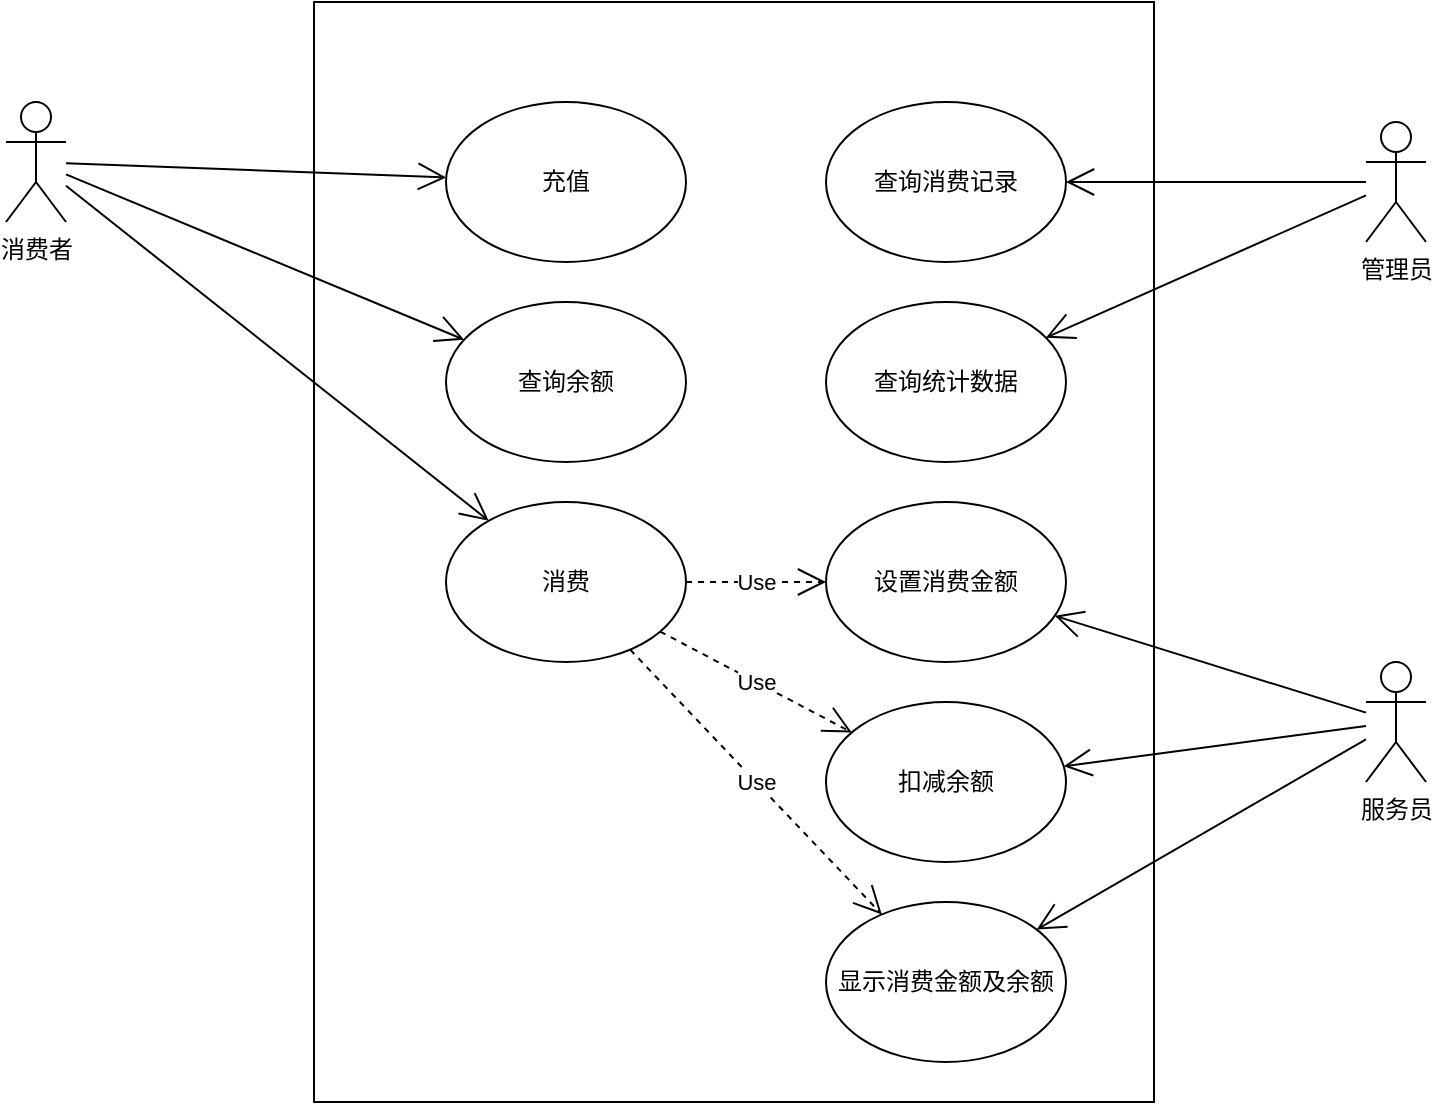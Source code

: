 <mxfile version="13.0.3" type="device" pages="5"><diagram id="7J3JP7XVekyJm9aYF1EM" name="用例图"><mxGraphModel dx="1264" dy="592" grid="1" gridSize="10" guides="1" tooltips="1" connect="1" arrows="1" fold="1" page="1" pageScale="1" pageWidth="827" pageHeight="1169" math="0" shadow="0"><root><mxCell id="0"/><mxCell id="1" parent="0"/><mxCell id="Y0a88D-OPeLoj0MrrAub-2" value="" style="rounded=0;whiteSpace=wrap;html=1;" parent="1" vertex="1"><mxGeometry x="204" y="60" width="420" height="550" as="geometry"/></mxCell><mxCell id="Y0a88D-OPeLoj0MrrAub-3" value="消费者" style="shape=umlActor;verticalLabelPosition=bottom;labelBackgroundColor=#ffffff;verticalAlign=top;html=1;outlineConnect=0;" parent="1" vertex="1"><mxGeometry x="50" y="110" width="30" height="60" as="geometry"/></mxCell><mxCell id="Y0a88D-OPeLoj0MrrAub-4" value="充值" style="ellipse;whiteSpace=wrap;html=1;" parent="1" vertex="1"><mxGeometry x="270" y="110" width="120" height="80" as="geometry"/></mxCell><mxCell id="Y0a88D-OPeLoj0MrrAub-5" value="查询余额" style="ellipse;whiteSpace=wrap;html=1;" parent="1" vertex="1"><mxGeometry x="270" y="210" width="120" height="80" as="geometry"/></mxCell><mxCell id="Y0a88D-OPeLoj0MrrAub-6" value="消费" style="ellipse;whiteSpace=wrap;html=1;" parent="1" vertex="1"><mxGeometry x="270" y="310" width="120" height="80" as="geometry"/></mxCell><mxCell id="Y0a88D-OPeLoj0MrrAub-7" value="管理员" style="shape=umlActor;verticalLabelPosition=bottom;labelBackgroundColor=#ffffff;verticalAlign=top;html=1;outlineConnect=0;" parent="1" vertex="1"><mxGeometry x="730" y="120" width="30" height="60" as="geometry"/></mxCell><mxCell id="Y0a88D-OPeLoj0MrrAub-8" value="服务员" style="shape=umlActor;verticalLabelPosition=bottom;labelBackgroundColor=#ffffff;verticalAlign=top;html=1;outlineConnect=0;" parent="1" vertex="1"><mxGeometry x="730" y="390" width="30" height="60" as="geometry"/></mxCell><mxCell id="Y0a88D-OPeLoj0MrrAub-9" value="设置消费金额" style="ellipse;whiteSpace=wrap;html=1;" parent="1" vertex="1"><mxGeometry x="460" y="310" width="120" height="80" as="geometry"/></mxCell><mxCell id="Y0a88D-OPeLoj0MrrAub-10" value="查询消费记录" style="ellipse;whiteSpace=wrap;html=1;" parent="1" vertex="1"><mxGeometry x="460" y="110" width="120" height="80" as="geometry"/></mxCell><mxCell id="Y0a88D-OPeLoj0MrrAub-11" value="扣减余额" style="ellipse;whiteSpace=wrap;html=1;" parent="1" vertex="1"><mxGeometry x="460" y="410" width="120" height="80" as="geometry"/></mxCell><mxCell id="Y0a88D-OPeLoj0MrrAub-15" value="查询统计数据" style="ellipse;whiteSpace=wrap;html=1;" parent="1" vertex="1"><mxGeometry x="460" y="210" width="120" height="80" as="geometry"/></mxCell><mxCell id="Y0a88D-OPeLoj0MrrAub-20" value="显示消费金额及余额" style="ellipse;whiteSpace=wrap;html=1;" parent="1" vertex="1"><mxGeometry x="460" y="510" width="120" height="80" as="geometry"/></mxCell><mxCell id="ydCKHZjatRXWQMJtc3aT-1" value="Use" style="endArrow=open;endSize=12;dashed=1;html=1;" parent="1" source="Y0a88D-OPeLoj0MrrAub-6" target="Y0a88D-OPeLoj0MrrAub-9" edge="1"><mxGeometry width="160" relative="1" as="geometry"><mxPoint x="30" y="550" as="sourcePoint"/><mxPoint x="190" y="550" as="targetPoint"/></mxGeometry></mxCell><mxCell id="ydCKHZjatRXWQMJtc3aT-3" value="Use" style="endArrow=open;endSize=12;dashed=1;html=1;" parent="1" source="Y0a88D-OPeLoj0MrrAub-6" target="Y0a88D-OPeLoj0MrrAub-11" edge="1"><mxGeometry width="160" relative="1" as="geometry"><mxPoint x="400" y="360" as="sourcePoint"/><mxPoint x="470" y="360" as="targetPoint"/></mxGeometry></mxCell><mxCell id="ydCKHZjatRXWQMJtc3aT-4" value="" style="endArrow=open;endFill=1;endSize=12;html=1;" parent="1" source="Y0a88D-OPeLoj0MrrAub-3" target="Y0a88D-OPeLoj0MrrAub-4" edge="1"><mxGeometry width="160" relative="1" as="geometry"><mxPoint x="100" y="149.5" as="sourcePoint"/><mxPoint x="260" y="149.5" as="targetPoint"/></mxGeometry></mxCell><mxCell id="ydCKHZjatRXWQMJtc3aT-8" value="Use" style="endArrow=open;endSize=12;dashed=1;html=1;" parent="1" source="Y0a88D-OPeLoj0MrrAub-6" target="Y0a88D-OPeLoj0MrrAub-20" edge="1"><mxGeometry width="160" relative="1" as="geometry"><mxPoint x="420" y="380" as="sourcePoint"/><mxPoint x="490" y="380" as="targetPoint"/></mxGeometry></mxCell><mxCell id="ydCKHZjatRXWQMJtc3aT-9" value="" style="endArrow=open;endFill=1;endSize=12;html=1;" parent="1" source="Y0a88D-OPeLoj0MrrAub-3" target="Y0a88D-OPeLoj0MrrAub-5" edge="1"><mxGeometry width="160" relative="1" as="geometry"><mxPoint x="90" y="150.566" as="sourcePoint"/><mxPoint x="280.096" y="157.739" as="targetPoint"/></mxGeometry></mxCell><mxCell id="ydCKHZjatRXWQMJtc3aT-10" value="" style="endArrow=open;endFill=1;endSize=12;html=1;" parent="1" source="Y0a88D-OPeLoj0MrrAub-3" target="Y0a88D-OPeLoj0MrrAub-6" edge="1"><mxGeometry width="160" relative="1" as="geometry"><mxPoint x="100" y="160.566" as="sourcePoint"/><mxPoint x="290.096" y="167.739" as="targetPoint"/></mxGeometry></mxCell><mxCell id="ydCKHZjatRXWQMJtc3aT-11" value="" style="endArrow=open;endFill=1;endSize=12;html=1;fontStyle=1" parent="1" source="Y0a88D-OPeLoj0MrrAub-7" target="Y0a88D-OPeLoj0MrrAub-10" edge="1"><mxGeometry width="160" relative="1" as="geometry"><mxPoint x="690" y="282.826" as="sourcePoint"/><mxPoint x="880.096" y="289.999" as="targetPoint"/></mxGeometry></mxCell><mxCell id="ydCKHZjatRXWQMJtc3aT-12" value="" style="endArrow=open;endFill=1;endSize=12;html=1;" parent="1" source="Y0a88D-OPeLoj0MrrAub-7" target="Y0a88D-OPeLoj0MrrAub-15" edge="1"><mxGeometry width="160" relative="1" as="geometry"><mxPoint x="740" y="229.996" as="sourcePoint"/><mxPoint x="930.096" y="237.169" as="targetPoint"/></mxGeometry></mxCell><mxCell id="ydCKHZjatRXWQMJtc3aT-13" value="" style="endArrow=open;endFill=1;endSize=12;html=1;" parent="1" source="Y0a88D-OPeLoj0MrrAub-8" target="Y0a88D-OPeLoj0MrrAub-9" edge="1"><mxGeometry width="160" relative="1" as="geometry"><mxPoint x="660" y="269.996" as="sourcePoint"/><mxPoint x="850.096" y="277.169" as="targetPoint"/></mxGeometry></mxCell><mxCell id="ydCKHZjatRXWQMJtc3aT-14" value="" style="endArrow=open;endFill=1;endSize=12;html=1;" parent="1" source="Y0a88D-OPeLoj0MrrAub-8" target="Y0a88D-OPeLoj0MrrAub-11" edge="1"><mxGeometry width="160" relative="1" as="geometry"><mxPoint x="140" y="200.566" as="sourcePoint"/><mxPoint x="330.096" y="207.739" as="targetPoint"/></mxGeometry></mxCell><mxCell id="ydCKHZjatRXWQMJtc3aT-15" value="" style="endArrow=open;endFill=1;endSize=12;html=1;" parent="1" source="Y0a88D-OPeLoj0MrrAub-8" target="Y0a88D-OPeLoj0MrrAub-20" edge="1"><mxGeometry width="160" relative="1" as="geometry"><mxPoint x="150" y="210.566" as="sourcePoint"/><mxPoint x="340.096" y="217.739" as="targetPoint"/></mxGeometry></mxCell></root></mxGraphModel></diagram><diagram id="culWi0kbPjBsRr6ot7Sz" name="消费时序图"><mxGraphModel dx="1264" dy="592" grid="1" gridSize="10" guides="1" tooltips="1" connect="1" arrows="1" fold="1" page="1" pageScale="1" pageWidth="827" pageHeight="1169" math="0" shadow="0"><root><mxCell id="PbxuorN72byusiYahRR8-0"/><mxCell id="PbxuorN72byusiYahRR8-1" parent="PbxuorN72byusiYahRR8-0"/><mxCell id="zkxnSkPvX2qvaSsy2j6_-0" value="" style="shape=umlLifeline;participant=umlActor;perimeter=lifelinePerimeter;whiteSpace=wrap;html=1;container=1;collapsible=0;recursiveResize=0;verticalAlign=top;spacingTop=36;labelBackgroundColor=#ffffff;outlineConnect=0;" parent="PbxuorN72byusiYahRR8-1" vertex="1"><mxGeometry x="110" y="80" width="20" height="300" as="geometry"/></mxCell><mxCell id="zkxnSkPvX2qvaSsy2j6_-1" value="" style="html=1;points=[];perimeter=orthogonalPerimeter;" parent="zkxnSkPvX2qvaSsy2j6_-0" vertex="1"><mxGeometry x="5" y="70" width="10" height="200" as="geometry"/></mxCell><mxCell id="zkxnSkPvX2qvaSsy2j6_-2" value="消费者" style="text;html=1;align=center;verticalAlign=middle;resizable=0;points=[];autosize=1;" parent="PbxuorN72byusiYahRR8-1" vertex="1"><mxGeometry x="95" y="50" width="50" height="20" as="geometry"/></mxCell><mxCell id="zkxnSkPvX2qvaSsy2j6_-3" value="" style="shape=umlLifeline;participant=umlBoundary;perimeter=lifelinePerimeter;whiteSpace=wrap;html=1;container=1;collapsible=0;recursiveResize=0;verticalAlign=top;spacingTop=36;labelBackgroundColor=#ffffff;outlineConnect=0;" parent="PbxuorN72byusiYahRR8-1" vertex="1"><mxGeometry x="428" y="80" width="50" height="300" as="geometry"/></mxCell><mxCell id="zkxnSkPvX2qvaSsy2j6_-9" value="" style="html=1;points=[];perimeter=orthogonalPerimeter;" parent="zkxnSkPvX2qvaSsy2j6_-3" vertex="1"><mxGeometry x="20" y="70" width="10" height="180" as="geometry"/></mxCell><mxCell id="zkxnSkPvX2qvaSsy2j6_-10" value="扣减卡余额" style="edgeStyle=orthogonalEdgeStyle;html=1;align=left;spacingLeft=2;endArrow=block;rounded=0;" parent="zkxnSkPvX2qvaSsy2j6_-3" target="zkxnSkPvX2qvaSsy2j6_-9" edge="1"><mxGeometry relative="1" as="geometry"><mxPoint x="30" y="100" as="sourcePoint"/><Array as="points"><mxPoint x="30" y="110"/><mxPoint x="50" y="110"/><mxPoint x="50" y="160"/></Array></mxGeometry></mxCell><mxCell id="zkxnSkPvX2qvaSsy2j6_-4" value="收款机" style="text;html=1;align=center;verticalAlign=middle;resizable=0;points=[];autosize=1;" parent="PbxuorN72byusiYahRR8-1" vertex="1"><mxGeometry x="428" y="50" width="50" height="20" as="geometry"/></mxCell><mxCell id="zkxnSkPvX2qvaSsy2j6_-6" value="卡消费" style="html=1;verticalAlign=bottom;endArrow=block;exitX=1.22;exitY=0.094;exitDx=0;exitDy=0;exitPerimeter=0;" parent="PbxuorN72byusiYahRR8-1" source="zkxnSkPvX2qvaSsy2j6_-1" target="zkxnSkPvX2qvaSsy2j6_-11" edge="1"><mxGeometry width="80" relative="1" as="geometry"><mxPoint x="130" y="170" as="sourcePoint"/><mxPoint x="270" y="168.8" as="targetPoint"/></mxGeometry></mxCell><mxCell id="zkxnSkPvX2qvaSsy2j6_-11" value="" style="shape=umlLifeline;participant=umlActor;perimeter=lifelinePerimeter;whiteSpace=wrap;html=1;container=1;collapsible=0;recursiveResize=0;verticalAlign=top;spacingTop=36;labelBackgroundColor=#ffffff;outlineConnect=0;" parent="PbxuorN72byusiYahRR8-1" vertex="1"><mxGeometry x="270" y="80" width="20" height="300" as="geometry"/></mxCell><mxCell id="38Te-bBnDJTJcSO7xfem-1" value="" style="html=1;points=[];perimeter=orthogonalPerimeter;" parent="zkxnSkPvX2qvaSsy2j6_-11" vertex="1"><mxGeometry x="5" y="70" width="10" height="180" as="geometry"/></mxCell><mxCell id="zkxnSkPvX2qvaSsy2j6_-12" value="服务员" style="text;html=1;align=center;verticalAlign=middle;resizable=0;points=[];autosize=1;" parent="PbxuorN72byusiYahRR8-1" vertex="1"><mxGeometry x="255" y="50" width="50" height="20" as="geometry"/></mxCell><mxCell id="38Te-bBnDJTJcSO7xfem-3" value="返回卡余额" style="html=1;verticalAlign=bottom;endArrow=open;dashed=1;endSize=8;" parent="PbxuorN72byusiYahRR8-1" source="zkxnSkPvX2qvaSsy2j6_-9" target="38Te-bBnDJTJcSO7xfem-1" edge="1"><mxGeometry relative="1" as="geometry"><mxPoint x="440" y="260" as="sourcePoint"/><mxPoint x="440" y="260" as="targetPoint"/></mxGeometry></mxCell><mxCell id="38Te-bBnDJTJcSO7xfem-2" value="设置消费金额" style="html=1;verticalAlign=bottom;endArrow=block;exitX=0.5;exitY=0.222;exitDx=0;exitDy=0;exitPerimeter=0;" parent="PbxuorN72byusiYahRR8-1" source="38Te-bBnDJTJcSO7xfem-1" target="zkxnSkPvX2qvaSsy2j6_-9" edge="1"><mxGeometry width="80" relative="1" as="geometry"><mxPoint x="280" y="180" as="sourcePoint"/><mxPoint x="360" y="190" as="targetPoint"/></mxGeometry></mxCell><mxCell id="uS3HjBHzwjnqXA2T5K-v-0" value="返回卡余额" style="html=1;verticalAlign=bottom;endArrow=open;dashed=1;endSize=8;exitX=0.18;exitY=0.656;exitDx=0;exitDy=0;exitPerimeter=0;" parent="PbxuorN72byusiYahRR8-1" source="38Te-bBnDJTJcSO7xfem-1" edge="1"><mxGeometry relative="1" as="geometry"><mxPoint x="270" y="270" as="sourcePoint"/><mxPoint x="120" y="270" as="targetPoint"/></mxGeometry></mxCell></root></mxGraphModel></diagram><diagram id="RMxkW2wLgjSebWfA9wse" name="部署图"><mxGraphModel dx="1264" dy="592" grid="1" gridSize="10" guides="1" tooltips="1" connect="1" arrows="1" fold="1" page="1" pageScale="1" pageWidth="827" pageHeight="1169" math="0" shadow="0"><root><mxCell id="u5rDIMs_QYATN7E6dsSF-0"/><mxCell id="u5rDIMs_QYATN7E6dsSF-1" parent="u5rDIMs_QYATN7E6dsSF-0"/><mxCell id="tPUb-Yvl0eC2HmT5_gT2-2" value="收款机" style="verticalAlign=top;align=left;spacingTop=8;spacingLeft=2;spacingRight=12;shape=cube;size=10;direction=south;fontStyle=4;html=1;" parent="u5rDIMs_QYATN7E6dsSF-1" vertex="1"><mxGeometry x="110" y="210" width="180" height="120" as="geometry"/></mxCell><mxCell id="921nk6vkdVv0KRjf5Vts-1" value="核心系统应用服务器" style="verticalAlign=top;align=left;spacingTop=8;spacingLeft=2;spacingRight=12;shape=cube;size=10;direction=south;fontStyle=4;html=1;" parent="u5rDIMs_QYATN7E6dsSF-1" vertex="1"><mxGeometry x="420" y="210" width="320" height="290" as="geometry"/></mxCell><mxCell id="921nk6vkdVv0KRjf5Vts-2" value="收款机" style="shape=module;align=left;spacingLeft=20;align=center;verticalAlign=top;" parent="u5rDIMs_QYATN7E6dsSF-1" vertex="1"><mxGeometry x="140" y="260" width="100" height="50" as="geometry"/></mxCell><mxCell id="921nk6vkdVv0KRjf5Vts-3" value="充值" style="shape=module;align=left;spacingLeft=20;align=center;verticalAlign=top;" parent="u5rDIMs_QYATN7E6dsSF-1" vertex="1"><mxGeometry x="460" y="270" width="100" height="50" as="geometry"/></mxCell><mxCell id="Zdf-3DnAoZNQfh5791D9-0" value="收银" style="shape=module;align=left;spacingLeft=20;align=center;verticalAlign=top;" parent="u5rDIMs_QYATN7E6dsSF-1" vertex="1"><mxGeometry x="460" y="370" width="100" height="50" as="geometry"/></mxCell><mxCell id="Zdf-3DnAoZNQfh5791D9-1" value="统计分析" style="shape=module;align=left;spacingLeft=20;align=center;verticalAlign=top;" parent="u5rDIMs_QYATN7E6dsSF-1" vertex="1"><mxGeometry x="610" y="270" width="100" height="50" as="geometry"/></mxCell><mxCell id="Zdf-3DnAoZNQfh5791D9-2" value="" style="endArrow=open;endFill=1;endSize=12;html=1;" parent="u5rDIMs_QYATN7E6dsSF-1" source="921nk6vkdVv0KRjf5Vts-2" target="Zdf-3DnAoZNQfh5791D9-0" edge="1"><mxGeometry width="160" relative="1" as="geometry"><mxPoint x="140" y="480" as="sourcePoint"/><mxPoint x="300" y="480" as="targetPoint"/></mxGeometry></mxCell></root></mxGraphModel></diagram><diagram id="HU6cOn-TY1gp9Qv8Aqec" name="核心系统组件图"><mxGraphModel dx="1264" dy="592" grid="1" gridSize="10" guides="1" tooltips="1" connect="1" arrows="1" fold="1" page="1" pageScale="1" pageWidth="827" pageHeight="1169" math="0" shadow="0"><root><mxCell id="oH_TpB7I-J3j6puwBkmh-0"/><mxCell id="oH_TpB7I-J3j6puwBkmh-1" parent="oH_TpB7I-J3j6puwBkmh-0"/><mxCell id="23kwmrpZ6fZOm_Mzfz9B-0" value="收款机" style="shape=module;align=left;spacingLeft=20;align=center;verticalAlign=top;" parent="oH_TpB7I-J3j6puwBkmh-1" vertex="1"><mxGeometry x="210" y="160" width="100" height="50" as="geometry"/></mxCell><mxCell id="23kwmrpZ6fZOm_Mzfz9B-1" value="充值" style="shape=module;align=left;spacingLeft=20;align=center;verticalAlign=top;" parent="oH_TpB7I-J3j6puwBkmh-1" vertex="1"><mxGeometry x="370" y="160" width="100" height="50" as="geometry"/></mxCell><mxCell id="23kwmrpZ6fZOm_Mzfz9B-2" value="收银" style="shape=module;align=left;spacingLeft=20;align=center;verticalAlign=top;" parent="oH_TpB7I-J3j6puwBkmh-1" vertex="1"><mxGeometry x="370" y="290" width="100" height="50" as="geometry"/></mxCell><mxCell id="23kwmrpZ6fZOm_Mzfz9B-3" value="统计分析" style="shape=module;align=left;spacingLeft=20;align=center;verticalAlign=top;" parent="oH_TpB7I-J3j6puwBkmh-1" vertex="1"><mxGeometry x="534" y="160" width="100" height="50" as="geometry"/></mxCell><mxCell id="23kwmrpZ6fZOm_Mzfz9B-4" value="" style="endArrow=open;endFill=1;endSize=12;html=1;" parent="oH_TpB7I-J3j6puwBkmh-1" source="23kwmrpZ6fZOm_Mzfz9B-0" target="23kwmrpZ6fZOm_Mzfz9B-2" edge="1"><mxGeometry width="160" relative="1" as="geometry"><mxPoint x="240" y="330" as="sourcePoint"/><mxPoint x="400" y="330" as="targetPoint"/></mxGeometry></mxCell></root></mxGraphModel></diagram><diagram id="M7j208LZyT0EGNVMruHT" name="组件时序图"><mxGraphModel dx="1264" dy="592" grid="1" gridSize="10" guides="1" tooltips="1" connect="1" arrows="1" fold="1" page="1" pageScale="1" pageWidth="827" pageHeight="1169" math="0" shadow="0"><root><mxCell id="hg9iH9TmHcHTKkgfzf_s-0"/><mxCell id="hg9iH9TmHcHTKkgfzf_s-1" parent="hg9iH9TmHcHTKkgfzf_s-0"/><mxCell id="hg9iH9TmHcHTKkgfzf_s-2" value="" style="shape=umlLifeline;participant=umlActor;perimeter=lifelinePerimeter;whiteSpace=wrap;html=1;container=1;collapsible=0;recursiveResize=0;verticalAlign=top;spacingTop=36;labelBackgroundColor=#ffffff;outlineConnect=0;" parent="hg9iH9TmHcHTKkgfzf_s-1" vertex="1"><mxGeometry x="245" y="80" width="20" height="300" as="geometry"/></mxCell><mxCell id="hg9iH9TmHcHTKkgfzf_s-5" value="" style="html=1;points=[];perimeter=orthogonalPerimeter;" parent="hg9iH9TmHcHTKkgfzf_s-2" vertex="1"><mxGeometry x="5" y="60" width="10" height="130" as="geometry"/></mxCell><mxCell id="hg9iH9TmHcHTKkgfzf_s-3" value="" style="shape=umlLifeline;participant=umlBoundary;perimeter=lifelinePerimeter;whiteSpace=wrap;html=1;container=1;collapsible=0;recursiveResize=0;verticalAlign=top;spacingTop=36;labelBackgroundColor=#ffffff;outlineConnect=0;" parent="hg9iH9TmHcHTKkgfzf_s-1" vertex="1"><mxGeometry x="365" y="80" width="50" height="300" as="geometry"/></mxCell><mxCell id="hg9iH9TmHcHTKkgfzf_s-7" value="" style="html=1;points=[];perimeter=orthogonalPerimeter;" parent="hg9iH9TmHcHTKkgfzf_s-3" vertex="1"><mxGeometry x="20" y="60" width="10" height="120" as="geometry"/></mxCell><mxCell id="hg9iH9TmHcHTKkgfzf_s-4" value="" style="shape=umlLifeline;participant=umlEntity;perimeter=lifelinePerimeter;whiteSpace=wrap;html=1;container=1;collapsible=0;recursiveResize=0;verticalAlign=top;spacingTop=36;labelBackgroundColor=#ffffff;outlineConnect=0;" parent="hg9iH9TmHcHTKkgfzf_s-1" vertex="1"><mxGeometry x="495" y="80" width="40" height="300" as="geometry"/></mxCell><mxCell id="hg9iH9TmHcHTKkgfzf_s-11" value="" style="html=1;points=[];perimeter=orthogonalPerimeter;" parent="hg9iH9TmHcHTKkgfzf_s-4" vertex="1"><mxGeometry x="15" y="100" width="10" height="80" as="geometry"/></mxCell><mxCell id="hg9iH9TmHcHTKkgfzf_s-6" value="消费" style="html=1;verticalAlign=bottom;endArrow=block;" parent="hg9iH9TmHcHTKkgfzf_s-1" edge="1"><mxGeometry width="80" relative="1" as="geometry"><mxPoint x="260" y="172" as="sourcePoint"/><mxPoint x="385" y="172" as="targetPoint"/></mxGeometry></mxCell><mxCell id="hg9iH9TmHcHTKkgfzf_s-8" value="消费者" style="text;html=1;align=center;verticalAlign=middle;resizable=0;points=[];autosize=1;" parent="hg9iH9TmHcHTKkgfzf_s-1" vertex="1"><mxGeometry x="230" y="50" width="50" height="20" as="geometry"/></mxCell><mxCell id="hg9iH9TmHcHTKkgfzf_s-9" value="收款机" style="text;html=1;align=center;verticalAlign=middle;resizable=0;points=[];autosize=1;" parent="hg9iH9TmHcHTKkgfzf_s-1" vertex="1"><mxGeometry x="365" y="50" width="50" height="20" as="geometry"/></mxCell><mxCell id="hg9iH9TmHcHTKkgfzf_s-10" value="收银组件" style="text;html=1;align=center;verticalAlign=middle;resizable=0;points=[];autosize=1;" parent="hg9iH9TmHcHTKkgfzf_s-1" vertex="1"><mxGeometry x="485" y="50" width="60" height="20" as="geometry"/></mxCell><mxCell id="hg9iH9TmHcHTKkgfzf_s-12" value="消费卡余额" style="html=1;verticalAlign=bottom;endArrow=block;entryX=0.12;entryY=0.23;entryDx=0;entryDy=0;entryPerimeter=0;" parent="hg9iH9TmHcHTKkgfzf_s-1" source="hg9iH9TmHcHTKkgfzf_s-7" target="hg9iH9TmHcHTKkgfzf_s-11" edge="1"><mxGeometry width="80" relative="1" as="geometry"><mxPoint x="400" y="198" as="sourcePoint"/><mxPoint x="470" y="200" as="targetPoint"/></mxGeometry></mxCell><mxCell id="hg9iH9TmHcHTKkgfzf_s-13" value="返回余额" style="html=1;verticalAlign=bottom;endArrow=open;dashed=1;endSize=8;" parent="hg9iH9TmHcHTKkgfzf_s-1" source="hg9iH9TmHcHTKkgfzf_s-11" target="hg9iH9TmHcHTKkgfzf_s-7" edge="1"><mxGeometry relative="1" as="geometry"><mxPoint x="460" y="270" as="sourcePoint"/><mxPoint x="430" y="250" as="targetPoint"/></mxGeometry></mxCell><mxCell id="hg9iH9TmHcHTKkgfzf_s-14" value="显示卡余额" style="html=1;verticalAlign=bottom;endArrow=open;dashed=1;endSize=8;entryX=1.08;entryY=0.806;entryDx=0;entryDy=0;entryPerimeter=0;exitX=-0.26;exitY=0.867;exitDx=0;exitDy=0;exitPerimeter=0;" parent="hg9iH9TmHcHTKkgfzf_s-1" source="hg9iH9TmHcHTKkgfzf_s-7" target="hg9iH9TmHcHTKkgfzf_s-5" edge="1"><mxGeometry relative="1" as="geometry"><mxPoint x="370" y="245" as="sourcePoint"/><mxPoint x="280" y="410" as="targetPoint"/></mxGeometry></mxCell></root></mxGraphModel></diagram></mxfile>